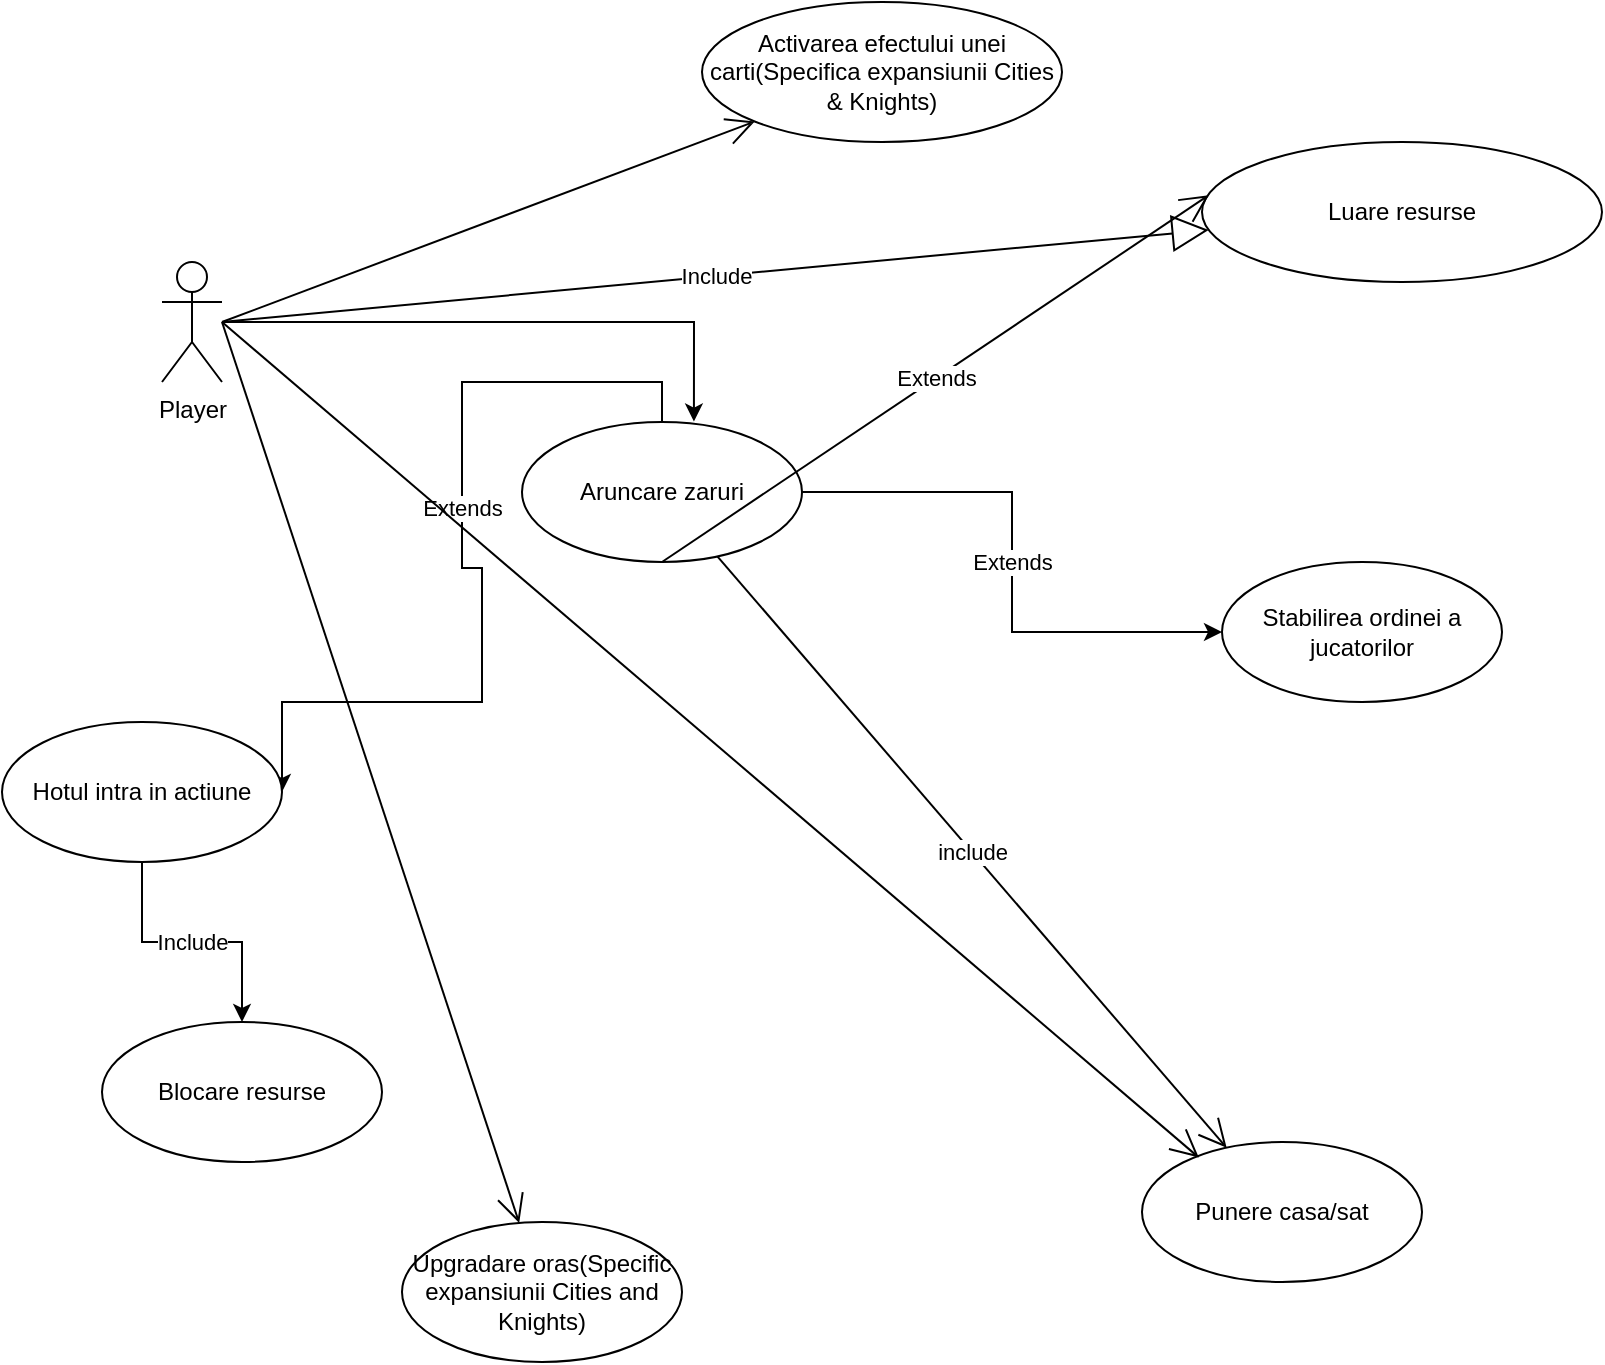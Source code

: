 <mxfile version="14.5.0" type="device"><diagram id="NzgX8TaZYarPgCi3-cQx" name="Page-1"><mxGraphModel dx="1038" dy="548" grid="1" gridSize="10" guides="1" tooltips="1" connect="1" arrows="1" fold="1" page="1" pageScale="1" pageWidth="850" pageHeight="1100" math="0" shadow="0"><root><mxCell id="0"/><mxCell id="1" parent="0"/><mxCell id="N68i1BulhrE8Yc2QEdsp-4" style="edgeStyle=orthogonalEdgeStyle;rounded=0;orthogonalLoop=1;jettySize=auto;html=1;entryX=0.614;entryY=-0.003;entryDx=0;entryDy=0;entryPerimeter=0;" parent="1" source="N68i1BulhrE8Yc2QEdsp-1" edge="1" target="N68i1BulhrE8Yc2QEdsp-5"><mxGeometry relative="1" as="geometry"><mxPoint x="290" y="210" as="targetPoint"/></mxGeometry></mxCell><mxCell id="N68i1BulhrE8Yc2QEdsp-1" value="Player&lt;br&gt;" style="shape=umlActor;verticalLabelPosition=bottom;labelBackgroundColor=#ffffff;verticalAlign=top;html=1;rotation=0;" parent="1" vertex="1"><mxGeometry x="120" y="180" width="30" height="60" as="geometry"/></mxCell><mxCell id="N68i1BulhrE8Yc2QEdsp-11" value="Extends" style="edgeStyle=orthogonalEdgeStyle;rounded=0;orthogonalLoop=1;jettySize=auto;html=1;" parent="1" source="N68i1BulhrE8Yc2QEdsp-5" target="N68i1BulhrE8Yc2QEdsp-10" edge="1"><mxGeometry relative="1" as="geometry"/></mxCell><mxCell id="N68i1BulhrE8Yc2QEdsp-14" value="Extends" style="edgeStyle=orthogonalEdgeStyle;rounded=0;orthogonalLoop=1;jettySize=auto;html=1;exitX=0.5;exitY=1;exitDx=0;exitDy=0;entryX=1;entryY=0.5;entryDx=0;entryDy=0;" parent="1" source="N68i1BulhrE8Yc2QEdsp-5" edge="1" target="N68i1BulhrE8Yc2QEdsp-15"><mxGeometry relative="1" as="geometry"><mxPoint x="180" y="400" as="targetPoint"/><Array as="points"><mxPoint x="360" y="240"/><mxPoint x="270" y="240"/><mxPoint x="270" y="333"/><mxPoint x="280" y="333"/><mxPoint x="280" y="400"/><mxPoint x="140" y="400"/></Array></mxGeometry></mxCell><mxCell id="N68i1BulhrE8Yc2QEdsp-5" value="Aruncare zaruri" style="ellipse;whiteSpace=wrap;html=1;" parent="1" vertex="1"><mxGeometry x="300" y="260" width="140" height="70" as="geometry"/></mxCell><mxCell id="N68i1BulhrE8Yc2QEdsp-12" value="Luare resurse" style="ellipse;whiteSpace=wrap;html=1;" parent="1" vertex="1"><mxGeometry x="640" y="120" width="200" height="70" as="geometry"/></mxCell><mxCell id="N68i1BulhrE8Yc2QEdsp-10" value="Stabilirea ordinei a jucatorilor" style="ellipse;whiteSpace=wrap;html=1;" parent="1" vertex="1"><mxGeometry x="650" y="330" width="140" height="70" as="geometry"/></mxCell><mxCell id="1A8ThUbEmSoRFVUIyxgc-3" value="Include" style="edgeStyle=orthogonalEdgeStyle;rounded=0;orthogonalLoop=1;jettySize=auto;html=1;" edge="1" parent="1" source="N68i1BulhrE8Yc2QEdsp-15" target="1A8ThUbEmSoRFVUIyxgc-1"><mxGeometry relative="1" as="geometry"/></mxCell><mxCell id="N68i1BulhrE8Yc2QEdsp-15" value="Hotul intra in actiune" style="ellipse;whiteSpace=wrap;html=1;" parent="1" vertex="1"><mxGeometry x="40" y="410" width="140" height="70" as="geometry"/></mxCell><mxCell id="N68i1BulhrE8Yc2QEdsp-16" value="Extends" style="endArrow=open;endFill=1;endSize=12;html=1;exitX=0.5;exitY=1;exitDx=0;exitDy=0;entryX=0.017;entryY=0.38;entryDx=0;entryDy=0;entryPerimeter=0;" parent="1" source="N68i1BulhrE8Yc2QEdsp-5" target="N68i1BulhrE8Yc2QEdsp-12" edge="1"><mxGeometry width="160" relative="1" as="geometry"><mxPoint x="360" y="300" as="sourcePoint"/><mxPoint x="520" y="300" as="targetPoint"/></mxGeometry></mxCell><mxCell id="N68i1BulhrE8Yc2QEdsp-17" value="Include" style="endArrow=block;endSize=16;endFill=0;html=1;" parent="1" edge="1" target="N68i1BulhrE8Yc2QEdsp-12"><mxGeometry width="160" relative="1" as="geometry"><mxPoint x="150" y="210" as="sourcePoint"/><mxPoint x="530" y="410" as="targetPoint"/></mxGeometry></mxCell><mxCell id="N68i1BulhrE8Yc2QEdsp-18" value="Punere casa/sat" style="ellipse;whiteSpace=wrap;html=1;" parent="1" vertex="1"><mxGeometry x="610" y="620" width="140" height="70" as="geometry"/></mxCell><mxCell id="N68i1BulhrE8Yc2QEdsp-19" value="" style="endArrow=open;endFill=1;endSize=12;html=1;entryX=0.203;entryY=0.111;entryDx=0;entryDy=0;entryPerimeter=0;" parent="1" target="N68i1BulhrE8Yc2QEdsp-18" edge="1"><mxGeometry width="160" relative="1" as="geometry"><mxPoint x="150" y="210" as="sourcePoint"/><mxPoint x="340" y="310" as="targetPoint"/></mxGeometry></mxCell><mxCell id="1A8ThUbEmSoRFVUIyxgc-1" value="Blocare resurse" style="ellipse;whiteSpace=wrap;html=1;" vertex="1" parent="1"><mxGeometry x="90" y="560" width="140" height="70" as="geometry"/></mxCell><mxCell id="1A8ThUbEmSoRFVUIyxgc-5" value="Upgradare oras(Specific expansiunii Cities and Knights)" style="ellipse;whiteSpace=wrap;html=1;" vertex="1" parent="1"><mxGeometry x="240" y="660" width="140" height="70" as="geometry"/></mxCell><mxCell id="1A8ThUbEmSoRFVUIyxgc-7" value="" style="endArrow=open;endFill=1;endSize=12;html=1;" edge="1" parent="1" target="1A8ThUbEmSoRFVUIyxgc-5"><mxGeometry width="160" relative="1" as="geometry"><mxPoint x="150" y="210" as="sourcePoint"/><mxPoint x="300" y="310" as="targetPoint"/><Array as="points"/></mxGeometry></mxCell><mxCell id="1A8ThUbEmSoRFVUIyxgc-8" value="" style="endArrow=open;endFill=1;endSize=12;html=1;entryX=0;entryY=1;entryDx=0;entryDy=0;" edge="1" parent="1" target="1A8ThUbEmSoRFVUIyxgc-9"><mxGeometry width="160" relative="1" as="geometry"><mxPoint x="150" y="210" as="sourcePoint"/><mxPoint x="350" y="110" as="targetPoint"/></mxGeometry></mxCell><mxCell id="1A8ThUbEmSoRFVUIyxgc-9" value="Activarea efectului unei carti(Specifica expansiunii Cities &amp;amp; Knights)" style="ellipse;whiteSpace=wrap;html=1;" vertex="1" parent="1"><mxGeometry x="390" y="50" width="180" height="70" as="geometry"/></mxCell><mxCell id="1A8ThUbEmSoRFVUIyxgc-11" value="include" style="endArrow=open;endFill=1;endSize=12;html=1;" edge="1" parent="1" source="N68i1BulhrE8Yc2QEdsp-5" target="N68i1BulhrE8Yc2QEdsp-18"><mxGeometry width="160" relative="1" as="geometry"><mxPoint x="260" y="460" as="sourcePoint"/><mxPoint x="420" y="460" as="targetPoint"/><Array as="points"/></mxGeometry></mxCell></root></mxGraphModel></diagram></mxfile>